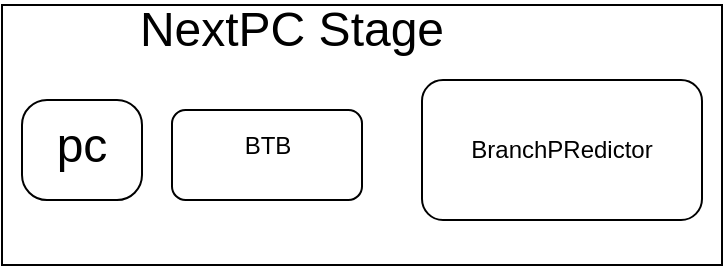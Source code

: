 <mxfile version="13.7.9" type="github">
  <diagram id="4aDPoYBwtV_hieTDLoHm" name="Page-1">
    <mxGraphModel dx="1157" dy="989" grid="1" gridSize="10" guides="1" tooltips="1" connect="1" arrows="1" fold="1" page="1" pageScale="1" pageWidth="827" pageHeight="1169" math="0" shadow="0">
      <root>
        <mxCell id="0" />
        <mxCell id="1" parent="0" />
        <mxCell id="XU8jBczttGZIVeFaOY-y-1" value="" style="rounded=0;whiteSpace=wrap;html=1;" vertex="1" parent="1">
          <mxGeometry x="90" y="102.5" width="360" height="130" as="geometry" />
        </mxCell>
        <mxCell id="XU8jBczttGZIVeFaOY-y-2" value="&lt;font style=&quot;font-size: 24px&quot;&gt;NextPC Stage&lt;/font&gt;" style="text;html=1;strokeColor=none;fillColor=none;align=center;verticalAlign=middle;whiteSpace=wrap;rounded=0;" vertex="1" parent="1">
          <mxGeometry x="130" y="100" width="210" height="30" as="geometry" />
        </mxCell>
        <mxCell id="XU8jBczttGZIVeFaOY-y-3" value="" style="rounded=1;whiteSpace=wrap;html=1;arcSize=25;" vertex="1" parent="1">
          <mxGeometry x="100" y="150" width="60" height="50" as="geometry" />
        </mxCell>
        <mxCell id="XU8jBczttGZIVeFaOY-y-4" value="&lt;font style=&quot;font-size: 24px&quot;&gt;pc&lt;/font&gt;" style="text;html=1;strokeColor=none;fillColor=none;align=center;verticalAlign=middle;whiteSpace=wrap;rounded=0;" vertex="1" parent="1">
          <mxGeometry x="110" y="150" width="40" height="45" as="geometry" />
        </mxCell>
        <mxCell id="XU8jBczttGZIVeFaOY-y-6" value="" style="rounded=1;whiteSpace=wrap;html=1;" vertex="1" parent="1">
          <mxGeometry x="175" y="155" width="95" height="45" as="geometry" />
        </mxCell>
        <mxCell id="XU8jBczttGZIVeFaOY-y-7" value="BTB" style="text;html=1;strokeColor=none;fillColor=none;align=center;verticalAlign=middle;whiteSpace=wrap;rounded=0;" vertex="1" parent="1">
          <mxGeometry x="192.5" y="167.5" width="60" height="10" as="geometry" />
        </mxCell>
        <object label="" id="XU8jBczttGZIVeFaOY-y-8">
          <mxCell style="rounded=1;whiteSpace=wrap;html=1;" vertex="1" parent="1">
            <mxGeometry x="300" y="140" width="140" height="70" as="geometry" />
          </mxCell>
        </object>
        <mxCell id="XU8jBczttGZIVeFaOY-y-9" value="BranchPRedictor&lt;br&gt;" style="text;html=1;strokeColor=none;fillColor=none;align=center;verticalAlign=middle;whiteSpace=wrap;rounded=0;" vertex="1" parent="1">
          <mxGeometry x="350" y="165" width="40" height="20" as="geometry" />
        </mxCell>
      </root>
    </mxGraphModel>
  </diagram>
</mxfile>
